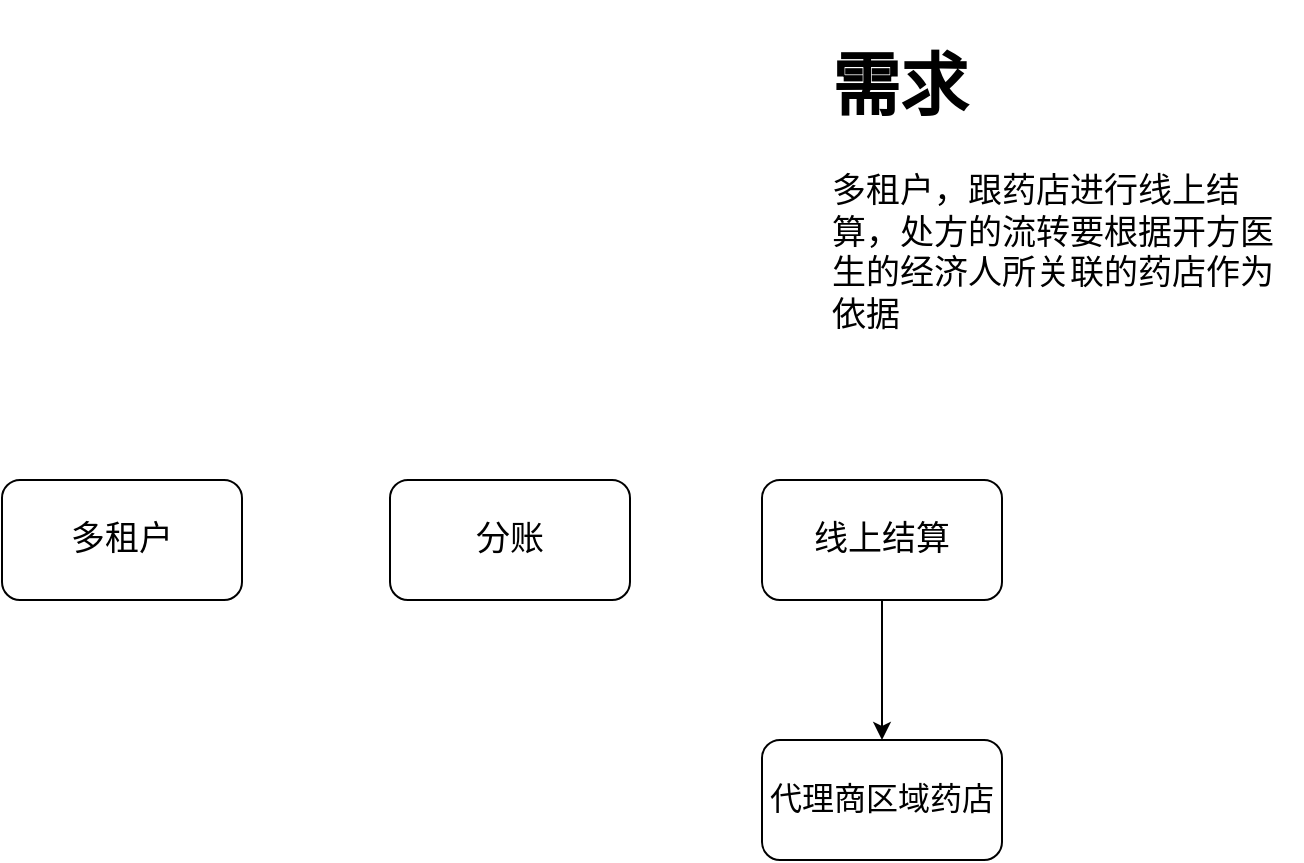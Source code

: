 <mxfile version="20.1.3" type="github">
  <diagram id="wFqJ9D_wtZ_qf9VDlLL7" name="第 1 页">
    <mxGraphModel dx="1422" dy="762" grid="1" gridSize="10" guides="1" tooltips="1" connect="1" arrows="1" fold="1" page="1" pageScale="1" pageWidth="827" pageHeight="1169" math="0" shadow="0">
      <root>
        <mxCell id="0" />
        <mxCell id="1" parent="0" />
        <mxCell id="w1ihY2law0qxPt3G3yZp-1" value="&lt;font style=&quot;font-size: 17px;&quot;&gt;多租户&lt;/font&gt;" style="rounded=1;whiteSpace=wrap;html=1;" vertex="1" parent="1">
          <mxGeometry x="100" y="350" width="120" height="60" as="geometry" />
        </mxCell>
        <mxCell id="w1ihY2law0qxPt3G3yZp-2" value="&lt;font style=&quot;font-size: 17px;&quot;&gt;分账&lt;/font&gt;" style="rounded=1;whiteSpace=wrap;html=1;" vertex="1" parent="1">
          <mxGeometry x="294" y="350" width="120" height="60" as="geometry" />
        </mxCell>
        <mxCell id="w1ihY2law0qxPt3G3yZp-8" style="edgeStyle=orthogonalEdgeStyle;rounded=0;orthogonalLoop=1;jettySize=auto;html=1;fontSize=16;" edge="1" parent="1" source="w1ihY2law0qxPt3G3yZp-3" target="w1ihY2law0qxPt3G3yZp-7">
          <mxGeometry relative="1" as="geometry" />
        </mxCell>
        <mxCell id="w1ihY2law0qxPt3G3yZp-3" value="&lt;font style=&quot;font-size: 17px;&quot;&gt;线上结算&lt;/font&gt;" style="rounded=1;whiteSpace=wrap;html=1;" vertex="1" parent="1">
          <mxGeometry x="480" y="350" width="120" height="60" as="geometry" />
        </mxCell>
        <mxCell id="w1ihY2law0qxPt3G3yZp-4" value="&lt;h1&gt;需求&lt;/h1&gt;&lt;div&gt;&lt;div&gt;多租户，跟药店进行线上结算，处方的流转要根据开方医生的经济人所关联的药店作为依据&lt;/div&gt;&lt;/div&gt;&lt;div&gt;&lt;br&gt;&lt;/div&gt;" style="text;html=1;strokeColor=none;fillColor=none;spacing=5;spacingTop=-20;whiteSpace=wrap;overflow=hidden;rounded=0;fontSize=17;" vertex="1" parent="1">
          <mxGeometry x="510" y="120" width="240" height="170" as="geometry" />
        </mxCell>
        <mxCell id="w1ihY2law0qxPt3G3yZp-7" value="&lt;font style=&quot;font-size: 16px;&quot;&gt;代理商区域药店&lt;/font&gt;" style="rounded=1;whiteSpace=wrap;html=1;fontSize=17;" vertex="1" parent="1">
          <mxGeometry x="480" y="480" width="120" height="60" as="geometry" />
        </mxCell>
      </root>
    </mxGraphModel>
  </diagram>
</mxfile>
